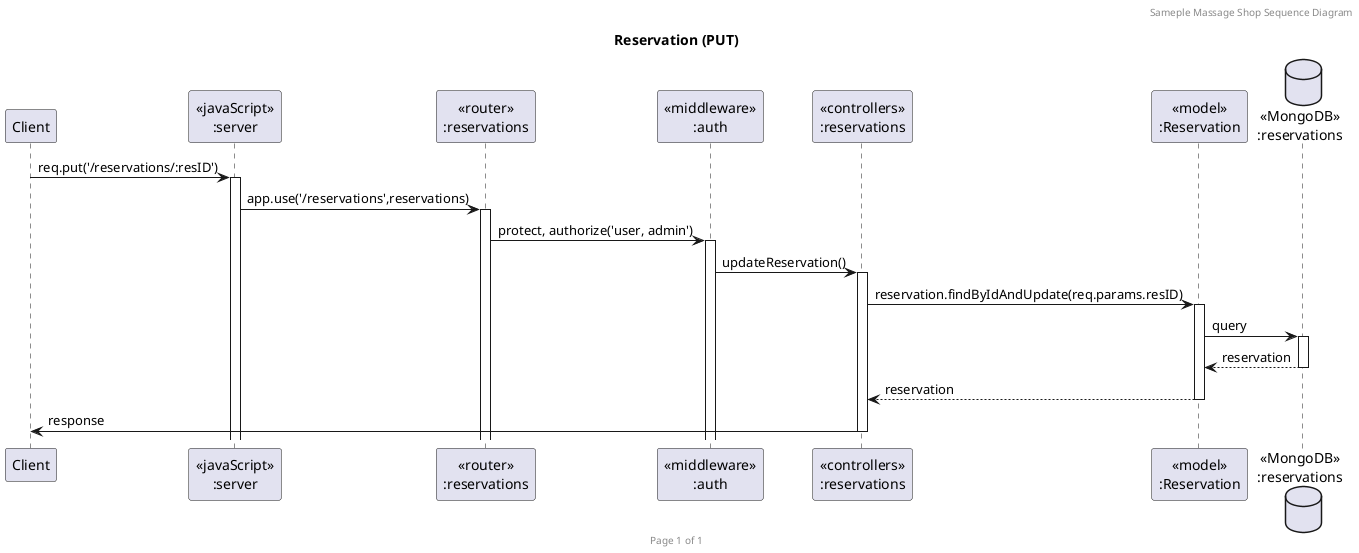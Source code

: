@startuml Reservation (PUT)

header Sameple Massage Shop Sequence Diagram
footer Page %page% of %lastpage%
title "Reservation (PUT)"

participant "Client" as client
participant "<<javaScript>>\n:server" as server
participant "<<router>>\n:reservations" as router
participant "<<middleware>>\n:auth" as auth
participant "<<controllers>>\n:reservations" as controller
participant "<<model>>\n:Reservation" as model
database "<<MongoDB>>\n:reservations" as shopdb

client->server ++:req.put('/reservations/:resID')
server->router ++:app.use('/reservations',reservations)
router -> auth ++: protect, authorize('user, admin')
auth -> controller ++:updateReservation()

controller -> model ++: reservation.findByIdAndUpdate(req.params.resID)
model ->shopdb ++: query
shopdb --> model --: reservation
controller <-- model --: reservation
controller-> client --: response


@enduml
